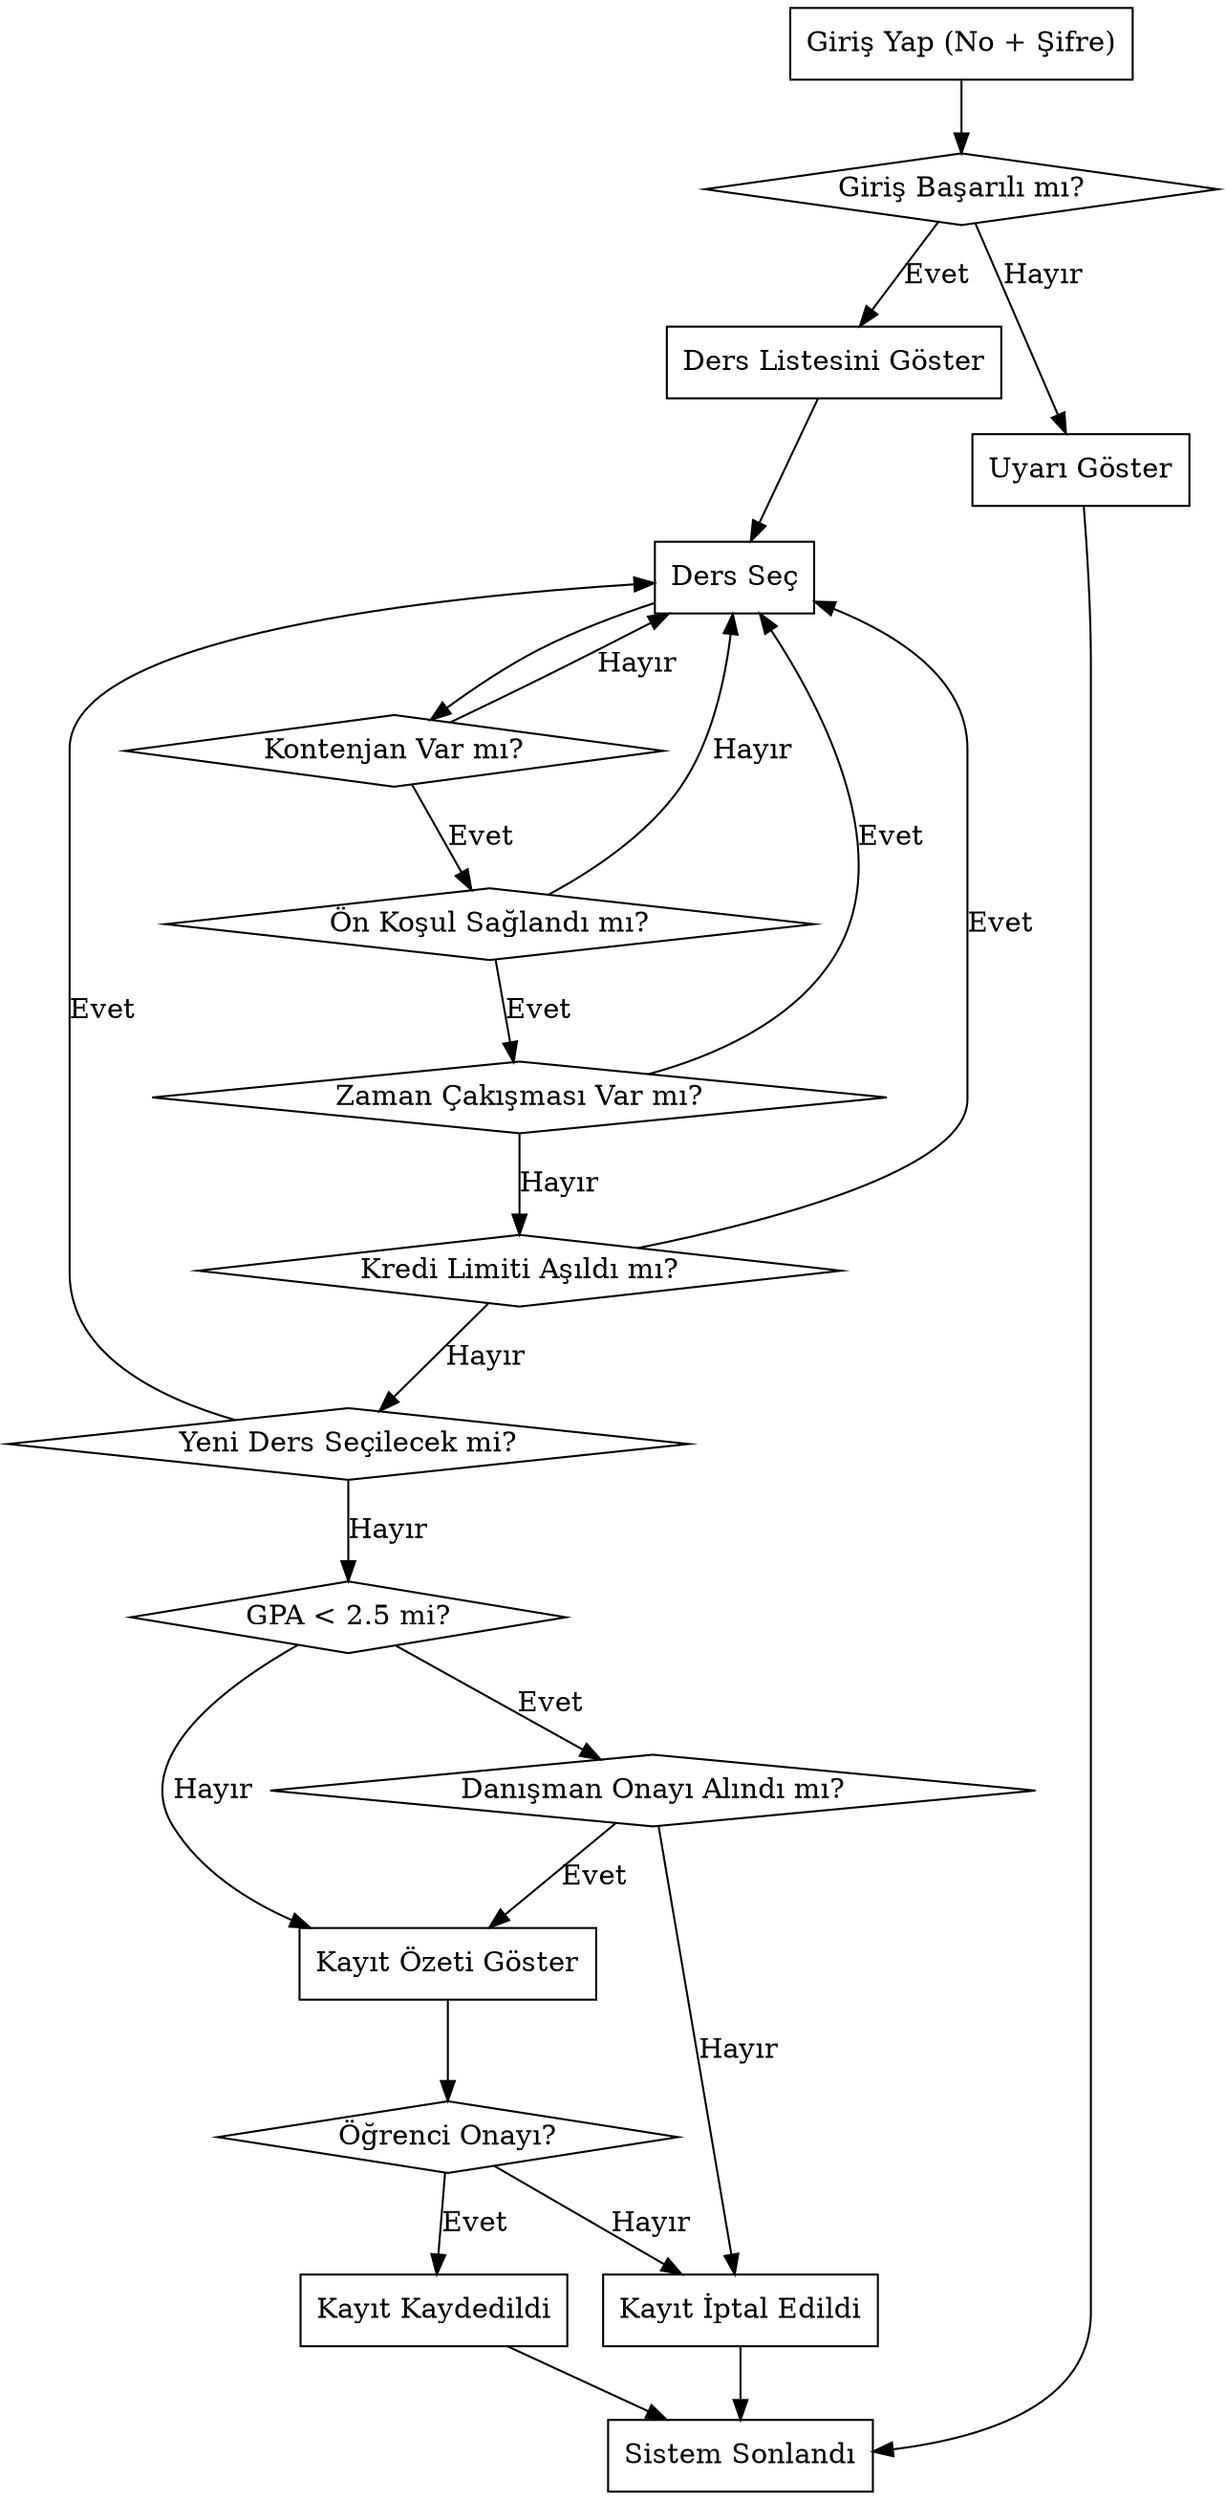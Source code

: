 digraph DersKayitSistemi {
    rankdir=TB;
    node [shape=box];

    Giriş [label="Giriş Yap (No + Şifre)"];
    GirişKontrol [label="Giriş Başarılı mı?", shape=diamond];
    DersListesi [label="Ders Listesini Göster"];
    DersSec [label="Ders Seç"];
    Kontenjan [label="Kontenjan Var mı?", shape=diamond];
    OnKosul [label="Ön Koşul Sağlandı mı?", shape=diamond];
    ZamanCakisma [label="Zaman Çakışması Var mı?", shape=diamond];
    KrediKontrol [label="Kredi Limiti Aşıldı mı?", shape=diamond];
    DevamSecim [label="Yeni Ders Seçilecek mi?", shape=diamond];
    GPAKontrol [label="GPA < 2.5 mi?", shape=diamond];
    DanismanOnay [label="Danışman Onayı Alındı mı?", shape=diamond];
    KayitOzeti [label="Kayıt Özeti Göster"];
    Onay [label="Öğrenci Onayı?", shape=diamond];
    Kaydet [label="Kayıt Kaydedildi"];
    Iptal [label="Kayıt İptal Edildi"];
    Hata [label="Uyarı Göster"];
    Son [label="Sistem Sonlandı"];

    Giriş -> GirişKontrol;
    GirişKontrol -> DersListesi [label="Evet"];
    GirişKontrol -> Hata [label="Hayır"];
    Hata -> Son;

    DersListesi -> DersSec;
    DersSec -> Kontenjan;
    Kontenjan -> OnKosul [label="Evet"];
    Kontenjan -> DersSec [label="Hayır"];

    OnKosul -> ZamanCakisma [label="Evet"];
    OnKosul -> DersSec [label="Hayır"];

    ZamanCakisma -> KrediKontrol [label="Hayır"];
    ZamanCakisma -> DersSec [label="Evet"];

    KrediKontrol -> DevamSecim [label="Hayır"];
    KrediKontrol -> DersSec [label="Evet"];

    DevamSecim -> DersSec [label="Evet"];
    DevamSecim -> GPAKontrol [label="Hayır"];

    GPAKontrol -> DanismanOnay [label="Evet"];
    GPAKontrol -> KayitOzeti [label="Hayır"];

    DanismanOnay -> KayitOzeti [label="Evet"];
    DanismanOnay -> Iptal [label="Hayır"];

    KayitOzeti -> Onay;
    Onay -> Kaydet [label="Evet"];
    Onay -> Iptal [label="Hayır"];

    Kaydet -> Son;
    Iptal -> Son;
}
